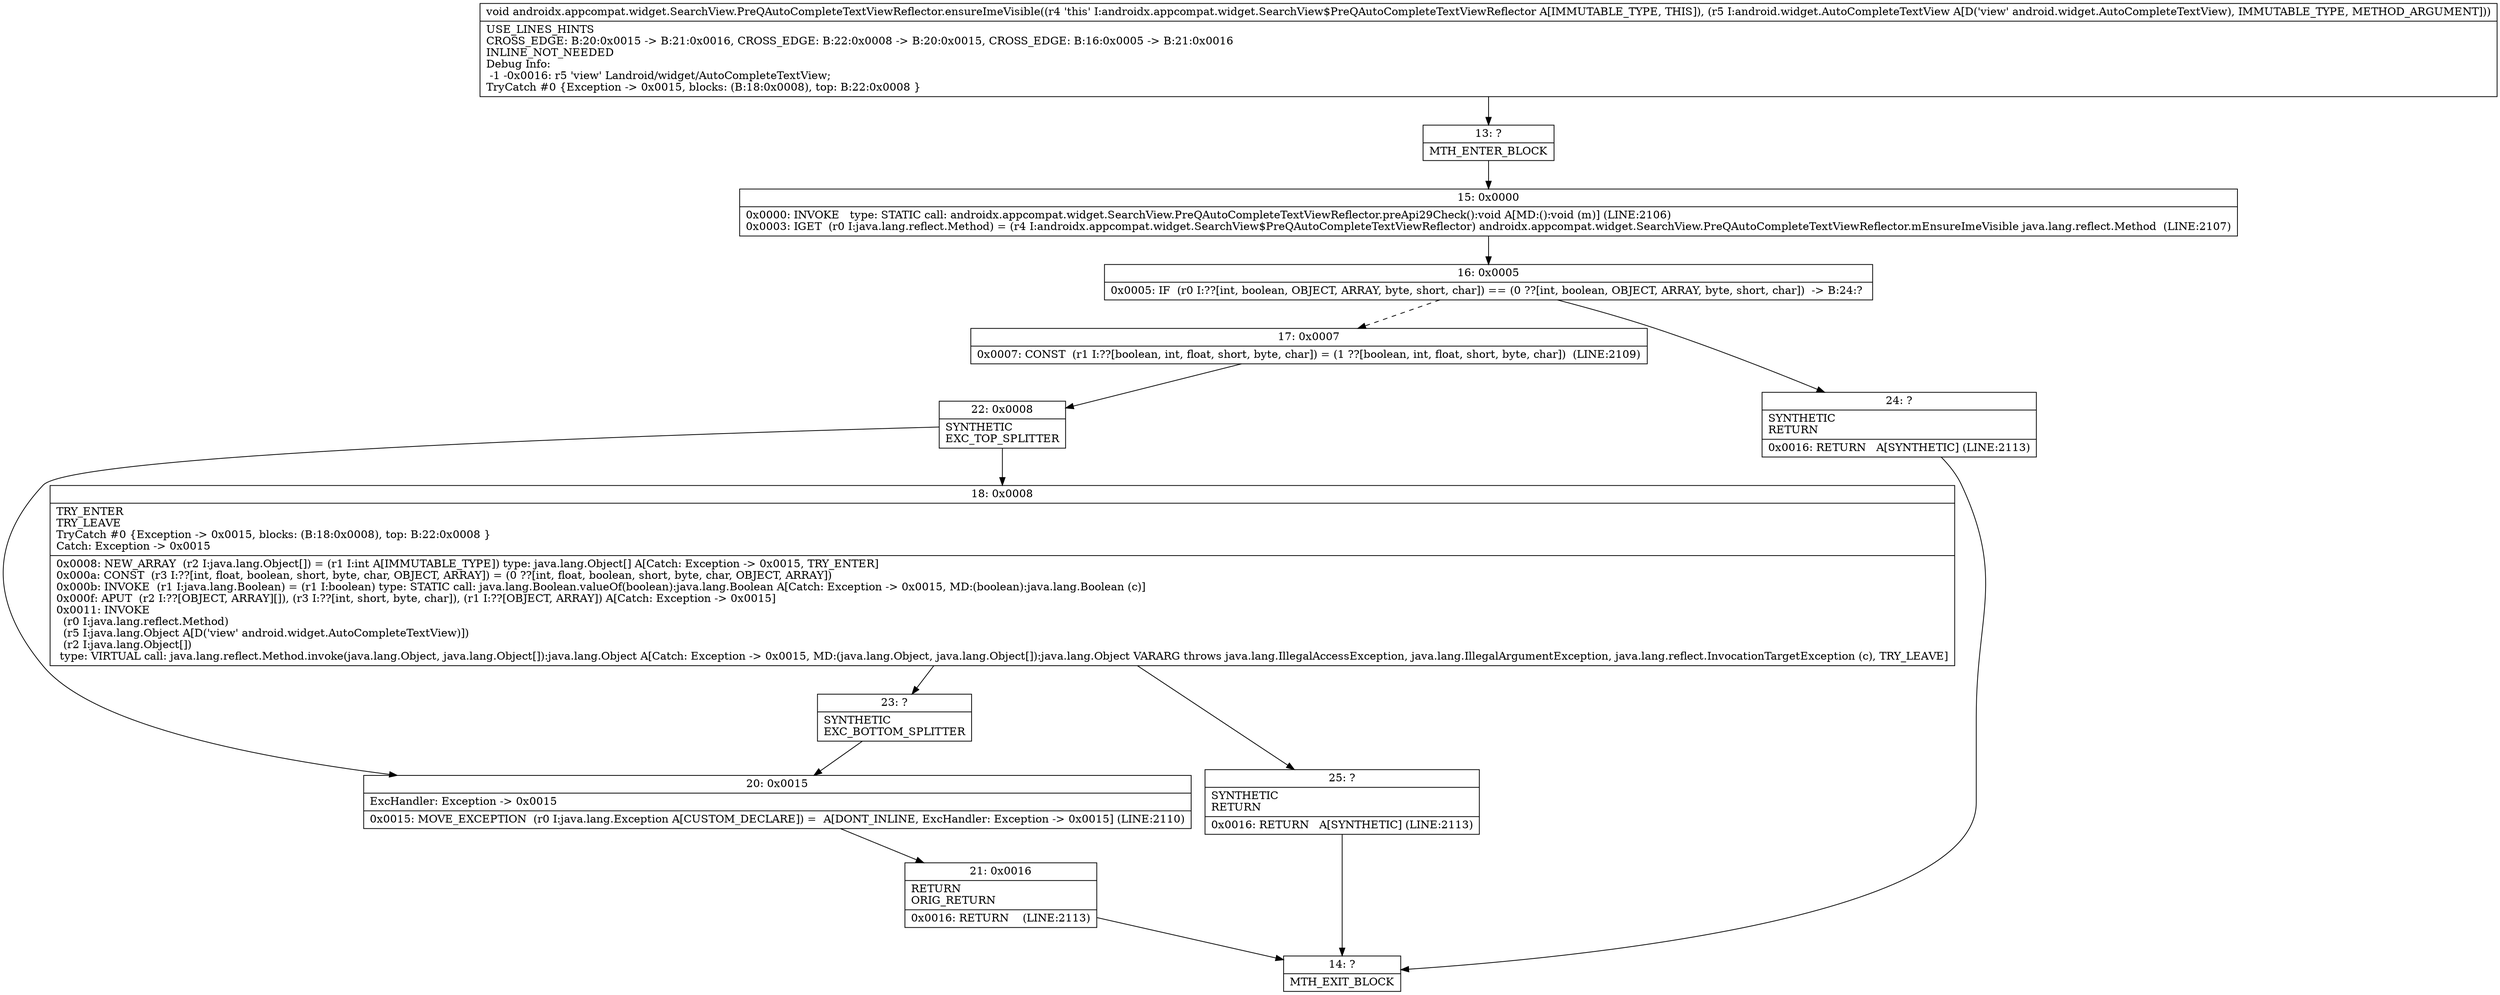 digraph "CFG forandroidx.appcompat.widget.SearchView.PreQAutoCompleteTextViewReflector.ensureImeVisible(Landroid\/widget\/AutoCompleteTextView;)V" {
Node_13 [shape=record,label="{13\:\ ?|MTH_ENTER_BLOCK\l}"];
Node_15 [shape=record,label="{15\:\ 0x0000|0x0000: INVOKE   type: STATIC call: androidx.appcompat.widget.SearchView.PreQAutoCompleteTextViewReflector.preApi29Check():void A[MD:():void (m)] (LINE:2106)\l0x0003: IGET  (r0 I:java.lang.reflect.Method) = (r4 I:androidx.appcompat.widget.SearchView$PreQAutoCompleteTextViewReflector) androidx.appcompat.widget.SearchView.PreQAutoCompleteTextViewReflector.mEnsureImeVisible java.lang.reflect.Method  (LINE:2107)\l}"];
Node_16 [shape=record,label="{16\:\ 0x0005|0x0005: IF  (r0 I:??[int, boolean, OBJECT, ARRAY, byte, short, char]) == (0 ??[int, boolean, OBJECT, ARRAY, byte, short, char])  \-\> B:24:? \l}"];
Node_17 [shape=record,label="{17\:\ 0x0007|0x0007: CONST  (r1 I:??[boolean, int, float, short, byte, char]) = (1 ??[boolean, int, float, short, byte, char])  (LINE:2109)\l}"];
Node_22 [shape=record,label="{22\:\ 0x0008|SYNTHETIC\lEXC_TOP_SPLITTER\l}"];
Node_18 [shape=record,label="{18\:\ 0x0008|TRY_ENTER\lTRY_LEAVE\lTryCatch #0 \{Exception \-\> 0x0015, blocks: (B:18:0x0008), top: B:22:0x0008 \}\lCatch: Exception \-\> 0x0015\l|0x0008: NEW_ARRAY  (r2 I:java.lang.Object[]) = (r1 I:int A[IMMUTABLE_TYPE]) type: java.lang.Object[] A[Catch: Exception \-\> 0x0015, TRY_ENTER]\l0x000a: CONST  (r3 I:??[int, float, boolean, short, byte, char, OBJECT, ARRAY]) = (0 ??[int, float, boolean, short, byte, char, OBJECT, ARRAY]) \l0x000b: INVOKE  (r1 I:java.lang.Boolean) = (r1 I:boolean) type: STATIC call: java.lang.Boolean.valueOf(boolean):java.lang.Boolean A[Catch: Exception \-\> 0x0015, MD:(boolean):java.lang.Boolean (c)]\l0x000f: APUT  (r2 I:??[OBJECT, ARRAY][]), (r3 I:??[int, short, byte, char]), (r1 I:??[OBJECT, ARRAY]) A[Catch: Exception \-\> 0x0015]\l0x0011: INVOKE  \l  (r0 I:java.lang.reflect.Method)\l  (r5 I:java.lang.Object A[D('view' android.widget.AutoCompleteTextView)])\l  (r2 I:java.lang.Object[])\l type: VIRTUAL call: java.lang.reflect.Method.invoke(java.lang.Object, java.lang.Object[]):java.lang.Object A[Catch: Exception \-\> 0x0015, MD:(java.lang.Object, java.lang.Object[]):java.lang.Object VARARG throws java.lang.IllegalAccessException, java.lang.IllegalArgumentException, java.lang.reflect.InvocationTargetException (c), TRY_LEAVE]\l}"];
Node_23 [shape=record,label="{23\:\ ?|SYNTHETIC\lEXC_BOTTOM_SPLITTER\l}"];
Node_25 [shape=record,label="{25\:\ ?|SYNTHETIC\lRETURN\l|0x0016: RETURN   A[SYNTHETIC] (LINE:2113)\l}"];
Node_14 [shape=record,label="{14\:\ ?|MTH_EXIT_BLOCK\l}"];
Node_20 [shape=record,label="{20\:\ 0x0015|ExcHandler: Exception \-\> 0x0015\l|0x0015: MOVE_EXCEPTION  (r0 I:java.lang.Exception A[CUSTOM_DECLARE]) =  A[DONT_INLINE, ExcHandler: Exception \-\> 0x0015] (LINE:2110)\l}"];
Node_21 [shape=record,label="{21\:\ 0x0016|RETURN\lORIG_RETURN\l|0x0016: RETURN    (LINE:2113)\l}"];
Node_24 [shape=record,label="{24\:\ ?|SYNTHETIC\lRETURN\l|0x0016: RETURN   A[SYNTHETIC] (LINE:2113)\l}"];
MethodNode[shape=record,label="{void androidx.appcompat.widget.SearchView.PreQAutoCompleteTextViewReflector.ensureImeVisible((r4 'this' I:androidx.appcompat.widget.SearchView$PreQAutoCompleteTextViewReflector A[IMMUTABLE_TYPE, THIS]), (r5 I:android.widget.AutoCompleteTextView A[D('view' android.widget.AutoCompleteTextView), IMMUTABLE_TYPE, METHOD_ARGUMENT]))  | USE_LINES_HINTS\lCROSS_EDGE: B:20:0x0015 \-\> B:21:0x0016, CROSS_EDGE: B:22:0x0008 \-\> B:20:0x0015, CROSS_EDGE: B:16:0x0005 \-\> B:21:0x0016\lINLINE_NOT_NEEDED\lDebug Info:\l  \-1 \-0x0016: r5 'view' Landroid\/widget\/AutoCompleteTextView;\lTryCatch #0 \{Exception \-\> 0x0015, blocks: (B:18:0x0008), top: B:22:0x0008 \}\l}"];
MethodNode -> Node_13;Node_13 -> Node_15;
Node_15 -> Node_16;
Node_16 -> Node_17[style=dashed];
Node_16 -> Node_24;
Node_17 -> Node_22;
Node_22 -> Node_18;
Node_22 -> Node_20;
Node_18 -> Node_23;
Node_18 -> Node_25;
Node_23 -> Node_20;
Node_25 -> Node_14;
Node_20 -> Node_21;
Node_21 -> Node_14;
Node_24 -> Node_14;
}

